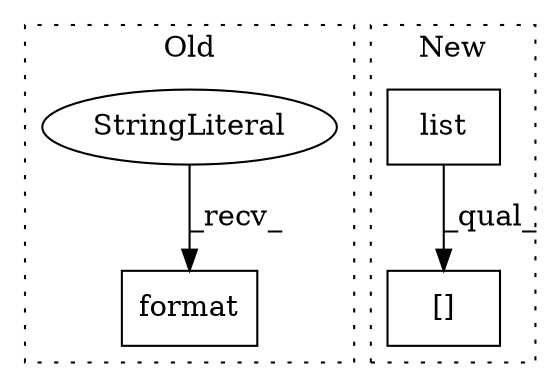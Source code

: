 digraph G {
subgraph cluster0 {
1 [label="format" a="32" s="7442,7473" l="7,1" shape="box"];
3 [label="StringLiteral" a="45" s="7417" l="24" shape="ellipse"];
label = "Old";
style="dotted";
}
subgraph cluster1 {
2 [label="list" a="32" s="7437,7463" l="5,1" shape="box"];
4 [label="[]" a="2" s="7437,7466" l="28,1" shape="box"];
label = "New";
style="dotted";
}
2 -> 4 [label="_qual_"];
3 -> 1 [label="_recv_"];
}